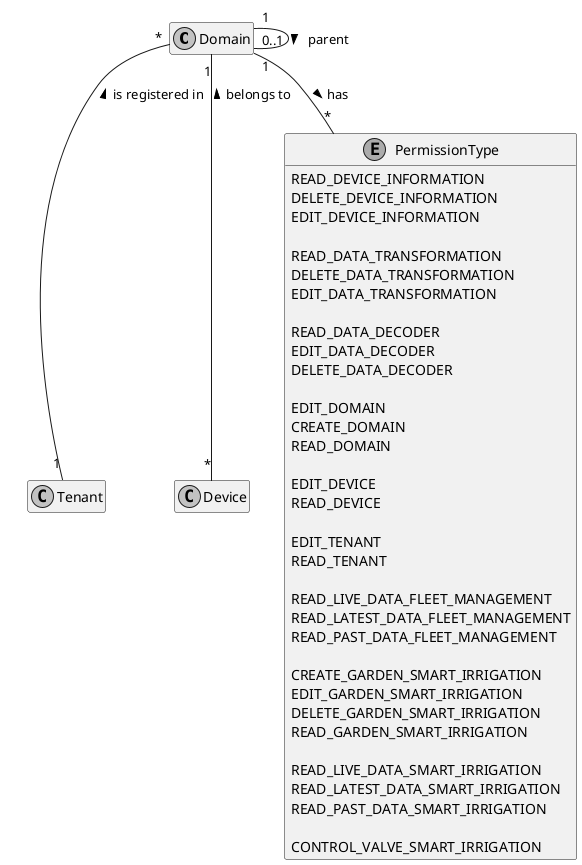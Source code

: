 @startuml model

skinparam Monochrome true
hide empty members

class Domain

class Tenant

class Device

enum PermissionType {
    READ_DEVICE_INFORMATION
    DELETE_DEVICE_INFORMATION
    EDIT_DEVICE_INFORMATION

    READ_DATA_TRANSFORMATION
    DELETE_DATA_TRANSFORMATION
    EDIT_DATA_TRANSFORMATION

    READ_DATA_DECODER
    EDIT_DATA_DECODER
    DELETE_DATA_DECODER

    EDIT_DOMAIN
    CREATE_DOMAIN
    READ_DOMAIN

    EDIT_DEVICE
    READ_DEVICE

    EDIT_TENANT
    READ_TENANT

    READ_LIVE_DATA_FLEET_MANAGEMENT
    READ_LATEST_DATA_FLEET_MANAGEMENT
    READ_PAST_DATA_FLEET_MANAGEMENT

    CREATE_GARDEN_SMART_IRRIGATION
    EDIT_GARDEN_SMART_IRRIGATION
    DELETE_GARDEN_SMART_IRRIGATION
    READ_GARDEN_SMART_IRRIGATION

    READ_LIVE_DATA_SMART_IRRIGATION
    READ_LATEST_DATA_SMART_IRRIGATION
    READ_PAST_DATA_SMART_IRRIGATION

    CONTROL_VALVE_SMART_IRRIGATION
}

Domain "*" -- "1" Tenant: is registered in <
Domain "1" -- "*" Device: belongs to <
Domain "1" -- "*" PermissionType: has >
Domain "1" -- "0..1" Domain: parent >

@enduml
